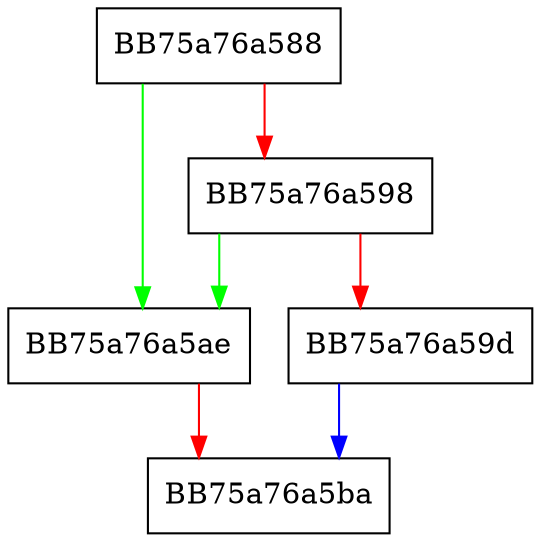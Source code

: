 digraph BuildSecurityDescriptorString {
  node [shape="box"];
  graph [splines=ortho];
  BB75a76a588 -> BB75a76a5ae [color="green"];
  BB75a76a588 -> BB75a76a598 [color="red"];
  BB75a76a598 -> BB75a76a5ae [color="green"];
  BB75a76a598 -> BB75a76a59d [color="red"];
  BB75a76a59d -> BB75a76a5ba [color="blue"];
  BB75a76a5ae -> BB75a76a5ba [color="red"];
}